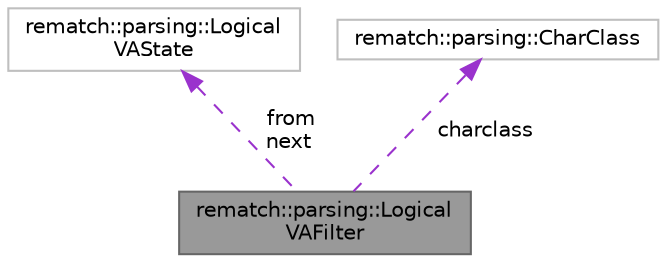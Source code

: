 digraph "rematch::parsing::LogicalVAFilter"
{
 // LATEX_PDF_SIZE
  bgcolor="transparent";
  edge [fontname=Helvetica,fontsize=10,labelfontname=Helvetica,labelfontsize=10];
  node [fontname=Helvetica,fontsize=10,shape=box,height=0.2,width=0.4];
  Node1 [label="rematch::parsing::Logical\lVAFilter",height=0.2,width=0.4,color="gray40", fillcolor="grey60", style="filled", fontcolor="black",tooltip=" "];
  Node2 -> Node1 [dir="back",color="darkorchid3",style="dashed",label=" from\nnext" ];
  Node2 [label="rematch::parsing::Logical\lVAState",height=0.2,width=0.4,color="grey75", fillcolor="white", style="filled",URL="$d1/d29/classrematch_1_1parsing_1_1LogicalVAState.html",tooltip=" "];
  Node3 -> Node1 [dir="back",color="darkorchid3",style="dashed",label=" charclass" ];
  Node3 [label="rematch::parsing::CharClass",height=0.2,width=0.4,color="grey75", fillcolor="white", style="filled",URL="$d8/da5/classrematch_1_1parsing_1_1CharClass.html",tooltip=" "];
}
